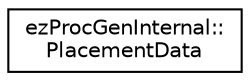 digraph "Graphical Class Hierarchy"
{
 // LATEX_PDF_SIZE
  edge [fontname="Helvetica",fontsize="10",labelfontname="Helvetica",labelfontsize="10"];
  node [fontname="Helvetica",fontsize="10",shape=record];
  rankdir="LR";
  Node0 [label="ezProcGenInternal::\lPlacementData",height=0.2,width=0.4,color="black", fillcolor="white", style="filled",URL="$d3/d72/structez_proc_gen_internal_1_1_placement_data.htm",tooltip=" "];
}
